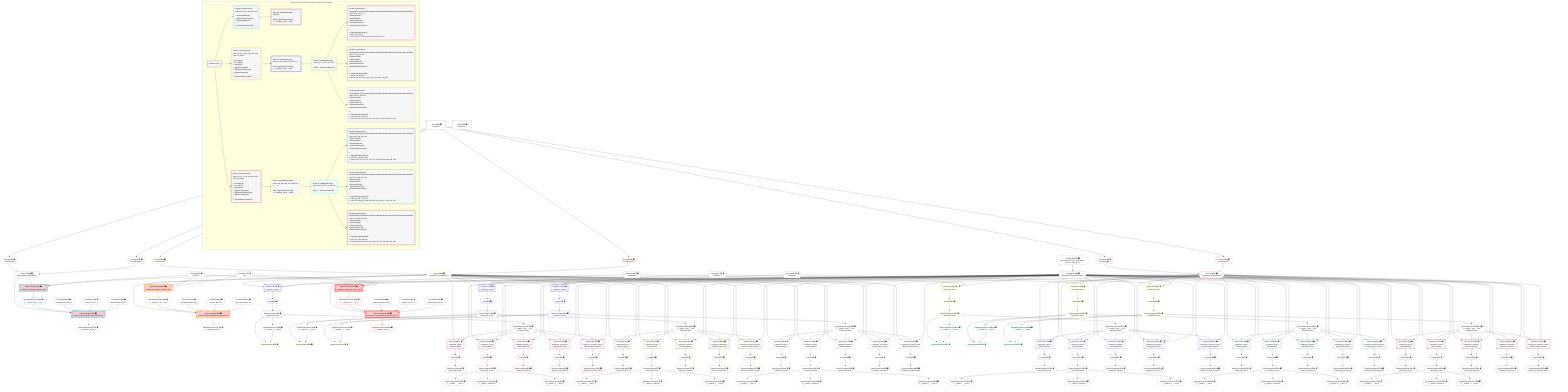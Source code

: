%%{init: {'themeVariables': { 'fontSize': '12px'}}}%%
graph TD
    classDef path fill:#eee,stroke:#000,color:#000
    classDef plan fill:#fff,stroke-width:1px,color:#000
    classDef itemplan fill:#fff,stroke-width:2px,color:#000
    classDef unbatchedplan fill:#dff,stroke-width:1px,color:#000
    classDef sideeffectplan fill:#fcc,stroke-width:2px,color:#000
    classDef bucket fill:#f6f6f6,color:#000,stroke-width:2px,text-align:left


    %% plan dependencies
    Object15{{"Object[15∈0] ➊<br />ᐸ{pgSettings,withPgClient}ᐳ"}}:::plan
    Access13{{"Access[13∈0] ➊<br />ᐸ2.pgSettingsᐳ"}}:::plan
    Access14{{"Access[14∈0] ➊<br />ᐸ2.withPgClientᐳ"}}:::plan
    Access13 & Access14 --> Object15
    __Value2["__Value[2∈0] ➊<br />ᐸcontextᐳ"]:::plan
    __Value2 --> Access13
    __Value2 --> Access14
    Lambda259{{"Lambda[259∈0] ➊<br />ᐸcalculateLimitAndOffsetSQLᐳ"}}:::plan
    Constant342{{"Constant[342∈0] ➊<br />ᐸ§{ cursorLower: null, cursorUpper: null, first: null, last: ᐳ"}}:::plan
    Constant342 --> Lambda259
    __Value4["__Value[4∈0] ➊<br />ᐸrootValueᐳ"]:::plan
    Constant10{{"Constant[10∈0] ➊<br />ᐸ'POST'ᐳ"}}:::plan
    Constant11{{"Constant[11∈0] ➊<br />ᐸ2ᐳ"}}:::plan
    Constant330{{"Constant[330∈0] ➊<br />ᐸ'My Relational Post 1'ᐳ"}}:::plan
    Constant331{{"Constant[331∈0] ➊<br />ᐸ'A post, innit? 1'ᐳ"}}:::plan
    Constant332{{"Constant[332∈0] ➊<br />ᐸ'Such a great post. 1'ᐳ"}}:::plan
    Constant333{{"Constant[333∈0] ➊<br />ᐸ'My Relational Post 2'ᐳ"}}:::plan
    Constant334{{"Constant[334∈0] ➊<br />ᐸ'A post, innit? 2'ᐳ"}}:::plan
    Constant335{{"Constant[335∈0] ➊<br />ᐸ'Such a great post. 2'ᐳ"}}:::plan
    Constant336{{"Constant[336∈0] ➊<br />ᐸ1000000ᐳ"}}:::plan
    Constant337{{"Constant[337∈0] ➊<br />ᐸ1000001ᐳ"}}:::plan
    Constant338{{"Constant[338∈0] ➊<br />ᐸ1000002ᐳ"}}:::plan
    Constant339{{"Constant[339∈0] ➊<br />ᐸ'My Relational Post 3'ᐳ"}}:::plan
    Constant340{{"Constant[340∈0] ➊<br />ᐸ'A post, innit? 3'ᐳ"}}:::plan
    Constant341{{"Constant[341∈0] ➊<br />ᐸ'Such a great post. 3'ᐳ"}}:::plan
    PgInsertSingle17[["PgInsertSingle[17∈1] ➊<br />ᐸrelational_posts(id,title,description,note)ᐳ"]]:::sideeffectplan
    PgClassExpression16{{"PgClassExpression[16∈1] ➊<br />ᐸ__relation...ems__.”id”ᐳ"}}:::plan
    Object15 & PgClassExpression16 & Constant330 & Constant331 & Constant332 --> PgInsertSingle17
    PgInsertSingle12[["PgInsertSingle[12∈1] ➊<br />ᐸrelational_items(type,author_id)ᐳ"]]:::sideeffectplan
    Object15 & Constant10 & Constant11 --> PgInsertSingle12
    PgInsertSingle12 --> PgClassExpression16
    PgClassExpression21{{"PgClassExpression[21∈1] ➊<br />ᐸ__relational_posts__ᐳ"}}:::plan
    PgInsertSingle17 --> PgClassExpression21
    PgInsertSingle33[["PgInsertSingle[33∈3] ➊<br />ᐸrelational_posts(id,title,description,note)ᐳ"]]:::sideeffectplan
    Object31{{"Object[31∈3] ➊<br />ᐸ{pgSettings,withPgClient}ᐳ"}}:::plan
    PgClassExpression32{{"PgClassExpression[32∈3] ➊<br />ᐸ__relation...ems__.”id”ᐳ"}}:::plan
    Object31 & PgClassExpression32 & Constant333 & Constant334 & Constant335 --> PgInsertSingle33
    PgInsertSingle28[["PgInsertSingle[28∈3] ➊<br />ᐸrelational_items(type,author_id)ᐳ"]]:::sideeffectplan
    Object31 & Constant10 & Constant11 --> PgInsertSingle28
    Access29{{"Access[29∈3] ➊<br />ᐸ2.pgSettingsᐳ"}}:::plan
    Access30{{"Access[30∈3] ➊<br />ᐸ2.withPgClientᐳ"}}:::plan
    Access29 & Access30 --> Object31
    __Value2 --> Access29
    __Value2 --> Access30
    PgInsertSingle28 --> PgClassExpression32
    PgClassExpression37{{"PgClassExpression[37∈3] ➊<br />ᐸ__relational_posts__ᐳ"}}:::plan
    PgInsertSingle33 --> PgClassExpression37
    PgSelect39[["PgSelect[39∈4] ➊<br />ᐸrelational_itemsᐳ"]]:::plan
    Object31 & Constant336 & Lambda259 --> PgSelect39
    PgSelect74[["PgSelect[74∈4] ➊<br />ᐸrelational_itemsᐳ"]]:::plan
    Object31 & Constant337 & Lambda259 --> PgSelect74
    PgSelect107[["PgSelect[107∈4] ➊<br />ᐸrelational_itemsᐳ"]]:::plan
    Object31 & Constant338 & Lambda259 --> PgSelect107
    First43{{"First[43∈4] ➊"}}:::plan
    PgSelect39 --> First43
    PgSelectSingle44{{"PgSelectSingle[44∈4] ➊<br />ᐸrelational_itemsᐳ"}}:::plan
    First43 --> PgSelectSingle44
    First76{{"First[76∈4] ➊"}}:::plan
    PgSelect74 --> First76
    PgSelectSingle77{{"PgSelectSingle[77∈4] ➊<br />ᐸrelational_itemsᐳ"}}:::plan
    First76 --> PgSelectSingle77
    First109{{"First[109∈4] ➊"}}:::plan
    PgSelect107 --> First109
    PgSelectSingle110{{"PgSelectSingle[110∈4] ➊<br />ᐸrelational_itemsᐳ"}}:::plan
    First109 --> PgSelectSingle110
    PgPolymorphic46{{"PgPolymorphic[46∈5] ➊"}}:::plan
    PgClassExpression45{{"PgClassExpression[45∈5] ➊<br />ᐸ__relation...s__.”type”ᐳ"}}:::plan
    PgSelectSingle44 & PgClassExpression45 --> PgPolymorphic46
    PgPolymorphic79{{"PgPolymorphic[79∈5] ➊"}}:::plan
    PgClassExpression78{{"PgClassExpression[78∈5] ➊<br />ᐸ__relation...s__.”type”ᐳ"}}:::plan
    PgSelectSingle77 & PgClassExpression78 --> PgPolymorphic79
    PgPolymorphic112{{"PgPolymorphic[112∈5] ➊"}}:::plan
    PgClassExpression111{{"PgClassExpression[111∈5] ➊<br />ᐸ__relation...s__.”type”ᐳ"}}:::plan
    PgSelectSingle110 & PgClassExpression111 --> PgPolymorphic112
    PgSelectSingle44 --> PgClassExpression45
    PgSelectSingle77 --> PgClassExpression78
    PgSelectSingle110 --> PgClassExpression111
    PgSelect48[["PgSelect[48∈6] ➊<br />ᐸrelational_topicsᐳ<br />ᐳRelationalTopic"]]:::plan
    PgClassExpression47{{"PgClassExpression[47∈6] ➊<br />ᐸ__relation...ems__.”id”ᐳ<br />ᐳRelationalTopic"}}:::plan
    Object31 & PgClassExpression47 & Lambda259 --> PgSelect48
    PgSelect54[["PgSelect[54∈6] ➊<br />ᐸrelational_postsᐳ<br />ᐳRelationalPost"]]:::plan
    Object31 & PgClassExpression47 & Lambda259 --> PgSelect54
    PgSelect61[["PgSelect[61∈6] ➊<br />ᐸrelational_dividersᐳ<br />ᐳRelationalDivider"]]:::plan
    Object31 & PgClassExpression47 & Lambda259 --> PgSelect61
    PgSelect65[["PgSelect[65∈6] ➊<br />ᐸrelational_checklistsᐳ<br />ᐳRelationalChecklist"]]:::plan
    Object31 & PgClassExpression47 & Lambda259 --> PgSelect65
    PgSelect69[["PgSelect[69∈6] ➊<br />ᐸrelational_checklist_itemsᐳ<br />ᐳRelationalChecklistItem"]]:::plan
    Object31 & PgClassExpression47 & Lambda259 --> PgSelect69
    PgSelectSingle44 --> PgClassExpression47
    First52{{"First[52∈6] ➊"}}:::plan
    PgSelect48 --> First52
    PgSelectSingle53{{"PgSelectSingle[53∈6] ➊<br />ᐸrelational_topicsᐳ"}}:::plan
    First52 --> PgSelectSingle53
    First56{{"First[56∈6] ➊"}}:::plan
    PgSelect54 --> First56
    PgSelectSingle57{{"PgSelectSingle[57∈6] ➊<br />ᐸrelational_postsᐳ"}}:::plan
    First56 --> PgSelectSingle57
    PgClassExpression58{{"PgClassExpression[58∈6] ➊<br />ᐸ__relation...__.”title”ᐳ"}}:::plan
    PgSelectSingle57 --> PgClassExpression58
    PgClassExpression59{{"PgClassExpression[59∈6] ➊<br />ᐸ__relation...scription”ᐳ"}}:::plan
    PgSelectSingle57 --> PgClassExpression59
    PgClassExpression60{{"PgClassExpression[60∈6] ➊<br />ᐸ__relation...s__.”note”ᐳ"}}:::plan
    PgSelectSingle57 --> PgClassExpression60
    First63{{"First[63∈6] ➊"}}:::plan
    PgSelect61 --> First63
    PgSelectSingle64{{"PgSelectSingle[64∈6] ➊<br />ᐸrelational_dividersᐳ"}}:::plan
    First63 --> PgSelectSingle64
    First67{{"First[67∈6] ➊"}}:::plan
    PgSelect65 --> First67
    PgSelectSingle68{{"PgSelectSingle[68∈6] ➊<br />ᐸrelational_checklistsᐳ"}}:::plan
    First67 --> PgSelectSingle68
    First71{{"First[71∈6] ➊"}}:::plan
    PgSelect69 --> First71
    PgSelectSingle72{{"PgSelectSingle[72∈6] ➊<br />ᐸrelational_checklist_itemsᐳ"}}:::plan
    First71 --> PgSelectSingle72
    PgSelect81[["PgSelect[81∈7] ➊<br />ᐸrelational_topicsᐳ<br />ᐳRelationalTopic"]]:::plan
    PgClassExpression80{{"PgClassExpression[80∈7] ➊<br />ᐸ__relation...ems__.”id”ᐳ<br />ᐳRelationalTopic"}}:::plan
    Object31 & PgClassExpression80 & Lambda259 --> PgSelect81
    PgSelect87[["PgSelect[87∈7] ➊<br />ᐸrelational_postsᐳ<br />ᐳRelationalPost"]]:::plan
    Object31 & PgClassExpression80 & Lambda259 --> PgSelect87
    PgSelect94[["PgSelect[94∈7] ➊<br />ᐸrelational_dividersᐳ<br />ᐳRelationalDivider"]]:::plan
    Object31 & PgClassExpression80 & Lambda259 --> PgSelect94
    PgSelect98[["PgSelect[98∈7] ➊<br />ᐸrelational_checklistsᐳ<br />ᐳRelationalChecklist"]]:::plan
    Object31 & PgClassExpression80 & Lambda259 --> PgSelect98
    PgSelect102[["PgSelect[102∈7] ➊<br />ᐸrelational_checklist_itemsᐳ<br />ᐳRelationalChecklistItem"]]:::plan
    Object31 & PgClassExpression80 & Lambda259 --> PgSelect102
    PgSelectSingle77 --> PgClassExpression80
    First85{{"First[85∈7] ➊"}}:::plan
    PgSelect81 --> First85
    PgSelectSingle86{{"PgSelectSingle[86∈7] ➊<br />ᐸrelational_topicsᐳ"}}:::plan
    First85 --> PgSelectSingle86
    First89{{"First[89∈7] ➊"}}:::plan
    PgSelect87 --> First89
    PgSelectSingle90{{"PgSelectSingle[90∈7] ➊<br />ᐸrelational_postsᐳ"}}:::plan
    First89 --> PgSelectSingle90
    PgClassExpression91{{"PgClassExpression[91∈7] ➊<br />ᐸ__relation...__.”title”ᐳ"}}:::plan
    PgSelectSingle90 --> PgClassExpression91
    PgClassExpression92{{"PgClassExpression[92∈7] ➊<br />ᐸ__relation...scription”ᐳ"}}:::plan
    PgSelectSingle90 --> PgClassExpression92
    PgClassExpression93{{"PgClassExpression[93∈7] ➊<br />ᐸ__relation...s__.”note”ᐳ"}}:::plan
    PgSelectSingle90 --> PgClassExpression93
    First96{{"First[96∈7] ➊"}}:::plan
    PgSelect94 --> First96
    PgSelectSingle97{{"PgSelectSingle[97∈7] ➊<br />ᐸrelational_dividersᐳ"}}:::plan
    First96 --> PgSelectSingle97
    First100{{"First[100∈7] ➊"}}:::plan
    PgSelect98 --> First100
    PgSelectSingle101{{"PgSelectSingle[101∈7] ➊<br />ᐸrelational_checklistsᐳ"}}:::plan
    First100 --> PgSelectSingle101
    First104{{"First[104∈7] ➊"}}:::plan
    PgSelect102 --> First104
    PgSelectSingle105{{"PgSelectSingle[105∈7] ➊<br />ᐸrelational_checklist_itemsᐳ"}}:::plan
    First104 --> PgSelectSingle105
    PgSelect114[["PgSelect[114∈8] ➊<br />ᐸrelational_topicsᐳ<br />ᐳRelationalTopic"]]:::plan
    PgClassExpression113{{"PgClassExpression[113∈8] ➊<br />ᐸ__relation...ems__.”id”ᐳ<br />ᐳRelationalTopic"}}:::plan
    Object31 & PgClassExpression113 & Lambda259 --> PgSelect114
    PgSelect120[["PgSelect[120∈8] ➊<br />ᐸrelational_postsᐳ<br />ᐳRelationalPost"]]:::plan
    Object31 & PgClassExpression113 & Lambda259 --> PgSelect120
    PgSelect127[["PgSelect[127∈8] ➊<br />ᐸrelational_dividersᐳ<br />ᐳRelationalDivider"]]:::plan
    Object31 & PgClassExpression113 & Lambda259 --> PgSelect127
    PgSelect131[["PgSelect[131∈8] ➊<br />ᐸrelational_checklistsᐳ<br />ᐳRelationalChecklist"]]:::plan
    Object31 & PgClassExpression113 & Lambda259 --> PgSelect131
    PgSelect135[["PgSelect[135∈8] ➊<br />ᐸrelational_checklist_itemsᐳ<br />ᐳRelationalChecklistItem"]]:::plan
    Object31 & PgClassExpression113 & Lambda259 --> PgSelect135
    PgSelectSingle110 --> PgClassExpression113
    First118{{"First[118∈8] ➊"}}:::plan
    PgSelect114 --> First118
    PgSelectSingle119{{"PgSelectSingle[119∈8] ➊<br />ᐸrelational_topicsᐳ"}}:::plan
    First118 --> PgSelectSingle119
    First122{{"First[122∈8] ➊"}}:::plan
    PgSelect120 --> First122
    PgSelectSingle123{{"PgSelectSingle[123∈8] ➊<br />ᐸrelational_postsᐳ"}}:::plan
    First122 --> PgSelectSingle123
    PgClassExpression124{{"PgClassExpression[124∈8] ➊<br />ᐸ__relation...__.”title”ᐳ"}}:::plan
    PgSelectSingle123 --> PgClassExpression124
    PgClassExpression125{{"PgClassExpression[125∈8] ➊<br />ᐸ__relation...scription”ᐳ"}}:::plan
    PgSelectSingle123 --> PgClassExpression125
    PgClassExpression126{{"PgClassExpression[126∈8] ➊<br />ᐸ__relation...s__.”note”ᐳ"}}:::plan
    PgSelectSingle123 --> PgClassExpression126
    First129{{"First[129∈8] ➊"}}:::plan
    PgSelect127 --> First129
    PgSelectSingle130{{"PgSelectSingle[130∈8] ➊<br />ᐸrelational_dividersᐳ"}}:::plan
    First129 --> PgSelectSingle130
    First133{{"First[133∈8] ➊"}}:::plan
    PgSelect131 --> First133
    PgSelectSingle134{{"PgSelectSingle[134∈8] ➊<br />ᐸrelational_checklistsᐳ"}}:::plan
    First133 --> PgSelectSingle134
    First137{{"First[137∈8] ➊"}}:::plan
    PgSelect135 --> First137
    PgSelectSingle138{{"PgSelectSingle[138∈8] ➊<br />ᐸrelational_checklist_itemsᐳ"}}:::plan
    First137 --> PgSelectSingle138
    PgInsertSingle150[["PgInsertSingle[150∈9] ➊<br />ᐸrelational_posts(id,title,description,note)ᐳ"]]:::sideeffectplan
    Object148{{"Object[148∈9] ➊<br />ᐸ{pgSettings,withPgClient}ᐳ"}}:::plan
    PgClassExpression149{{"PgClassExpression[149∈9] ➊<br />ᐸ__relation...ems__.”id”ᐳ"}}:::plan
    Object148 & PgClassExpression149 & Constant339 & Constant340 & Constant341 --> PgInsertSingle150
    PgInsertSingle145[["PgInsertSingle[145∈9] ➊<br />ᐸrelational_items(type,author_id)ᐳ"]]:::sideeffectplan
    Object148 & Constant10 & Constant11 --> PgInsertSingle145
    Access146{{"Access[146∈9] ➊<br />ᐸ2.pgSettingsᐳ"}}:::plan
    Access147{{"Access[147∈9] ➊<br />ᐸ2.withPgClientᐳ"}}:::plan
    Access146 & Access147 --> Object148
    __Value2 --> Access146
    __Value2 --> Access147
    PgInsertSingle145 --> PgClassExpression149
    PgClassExpression154{{"PgClassExpression[154∈9] ➊<br />ᐸ__relational_posts__ᐳ"}}:::plan
    PgInsertSingle150 --> PgClassExpression154
    PgSelect156[["PgSelect[156∈10] ➊<br />ᐸrelational_itemsᐳ"]]:::plan
    Object148 & Constant336 & Lambda259 --> PgSelect156
    PgSelect191[["PgSelect[191∈10] ➊<br />ᐸrelational_itemsᐳ"]]:::plan
    Object148 & Constant337 & Lambda259 --> PgSelect191
    PgSelect224[["PgSelect[224∈10] ➊<br />ᐸrelational_itemsᐳ"]]:::plan
    Object148 & Constant338 & Lambda259 --> PgSelect224
    First160{{"First[160∈10] ➊"}}:::plan
    PgSelect156 --> First160
    PgSelectSingle161{{"PgSelectSingle[161∈10] ➊<br />ᐸrelational_itemsᐳ"}}:::plan
    First160 --> PgSelectSingle161
    First193{{"First[193∈10] ➊"}}:::plan
    PgSelect191 --> First193
    PgSelectSingle194{{"PgSelectSingle[194∈10] ➊<br />ᐸrelational_itemsᐳ"}}:::plan
    First193 --> PgSelectSingle194
    First226{{"First[226∈10] ➊"}}:::plan
    PgSelect224 --> First226
    PgSelectSingle227{{"PgSelectSingle[227∈10] ➊<br />ᐸrelational_itemsᐳ"}}:::plan
    First226 --> PgSelectSingle227
    PgPolymorphic163{{"PgPolymorphic[163∈11] ➊"}}:::plan
    PgClassExpression162{{"PgClassExpression[162∈11] ➊<br />ᐸ__relation...s__.”type”ᐳ"}}:::plan
    PgSelectSingle161 & PgClassExpression162 --> PgPolymorphic163
    PgPolymorphic196{{"PgPolymorphic[196∈11] ➊"}}:::plan
    PgClassExpression195{{"PgClassExpression[195∈11] ➊<br />ᐸ__relation...s__.”type”ᐳ"}}:::plan
    PgSelectSingle194 & PgClassExpression195 --> PgPolymorphic196
    PgPolymorphic229{{"PgPolymorphic[229∈11] ➊"}}:::plan
    PgClassExpression228{{"PgClassExpression[228∈11] ➊<br />ᐸ__relation...s__.”type”ᐳ"}}:::plan
    PgSelectSingle227 & PgClassExpression228 --> PgPolymorphic229
    PgSelectSingle161 --> PgClassExpression162
    PgSelectSingle194 --> PgClassExpression195
    PgSelectSingle227 --> PgClassExpression228
    PgSelect165[["PgSelect[165∈12] ➊<br />ᐸrelational_topicsᐳ<br />ᐳRelationalTopic"]]:::plan
    PgClassExpression164{{"PgClassExpression[164∈12] ➊<br />ᐸ__relation...ems__.”id”ᐳ<br />ᐳRelationalTopic"}}:::plan
    Object148 & PgClassExpression164 & Lambda259 --> PgSelect165
    PgSelect171[["PgSelect[171∈12] ➊<br />ᐸrelational_postsᐳ<br />ᐳRelationalPost"]]:::plan
    Object148 & PgClassExpression164 & Lambda259 --> PgSelect171
    PgSelect178[["PgSelect[178∈12] ➊<br />ᐸrelational_dividersᐳ<br />ᐳRelationalDivider"]]:::plan
    Object148 & PgClassExpression164 & Lambda259 --> PgSelect178
    PgSelect182[["PgSelect[182∈12] ➊<br />ᐸrelational_checklistsᐳ<br />ᐳRelationalChecklist"]]:::plan
    Object148 & PgClassExpression164 & Lambda259 --> PgSelect182
    PgSelect186[["PgSelect[186∈12] ➊<br />ᐸrelational_checklist_itemsᐳ<br />ᐳRelationalChecklistItem"]]:::plan
    Object148 & PgClassExpression164 & Lambda259 --> PgSelect186
    PgSelectSingle161 --> PgClassExpression164
    First169{{"First[169∈12] ➊"}}:::plan
    PgSelect165 --> First169
    PgSelectSingle170{{"PgSelectSingle[170∈12] ➊<br />ᐸrelational_topicsᐳ"}}:::plan
    First169 --> PgSelectSingle170
    First173{{"First[173∈12] ➊"}}:::plan
    PgSelect171 --> First173
    PgSelectSingle174{{"PgSelectSingle[174∈12] ➊<br />ᐸrelational_postsᐳ"}}:::plan
    First173 --> PgSelectSingle174
    PgClassExpression175{{"PgClassExpression[175∈12] ➊<br />ᐸ__relation...__.”title”ᐳ"}}:::plan
    PgSelectSingle174 --> PgClassExpression175
    PgClassExpression176{{"PgClassExpression[176∈12] ➊<br />ᐸ__relation...scription”ᐳ"}}:::plan
    PgSelectSingle174 --> PgClassExpression176
    PgClassExpression177{{"PgClassExpression[177∈12] ➊<br />ᐸ__relation...s__.”note”ᐳ"}}:::plan
    PgSelectSingle174 --> PgClassExpression177
    First180{{"First[180∈12] ➊"}}:::plan
    PgSelect178 --> First180
    PgSelectSingle181{{"PgSelectSingle[181∈12] ➊<br />ᐸrelational_dividersᐳ"}}:::plan
    First180 --> PgSelectSingle181
    First184{{"First[184∈12] ➊"}}:::plan
    PgSelect182 --> First184
    PgSelectSingle185{{"PgSelectSingle[185∈12] ➊<br />ᐸrelational_checklistsᐳ"}}:::plan
    First184 --> PgSelectSingle185
    First188{{"First[188∈12] ➊"}}:::plan
    PgSelect186 --> First188
    PgSelectSingle189{{"PgSelectSingle[189∈12] ➊<br />ᐸrelational_checklist_itemsᐳ"}}:::plan
    First188 --> PgSelectSingle189
    PgSelect198[["PgSelect[198∈13] ➊<br />ᐸrelational_topicsᐳ<br />ᐳRelationalTopic"]]:::plan
    PgClassExpression197{{"PgClassExpression[197∈13] ➊<br />ᐸ__relation...ems__.”id”ᐳ<br />ᐳRelationalTopic"}}:::plan
    Object148 & PgClassExpression197 & Lambda259 --> PgSelect198
    PgSelect204[["PgSelect[204∈13] ➊<br />ᐸrelational_postsᐳ<br />ᐳRelationalPost"]]:::plan
    Object148 & PgClassExpression197 & Lambda259 --> PgSelect204
    PgSelect211[["PgSelect[211∈13] ➊<br />ᐸrelational_dividersᐳ<br />ᐳRelationalDivider"]]:::plan
    Object148 & PgClassExpression197 & Lambda259 --> PgSelect211
    PgSelect215[["PgSelect[215∈13] ➊<br />ᐸrelational_checklistsᐳ<br />ᐳRelationalChecklist"]]:::plan
    Object148 & PgClassExpression197 & Lambda259 --> PgSelect215
    PgSelect219[["PgSelect[219∈13] ➊<br />ᐸrelational_checklist_itemsᐳ<br />ᐳRelationalChecklistItem"]]:::plan
    Object148 & PgClassExpression197 & Lambda259 --> PgSelect219
    PgSelectSingle194 --> PgClassExpression197
    First202{{"First[202∈13] ➊"}}:::plan
    PgSelect198 --> First202
    PgSelectSingle203{{"PgSelectSingle[203∈13] ➊<br />ᐸrelational_topicsᐳ"}}:::plan
    First202 --> PgSelectSingle203
    First206{{"First[206∈13] ➊"}}:::plan
    PgSelect204 --> First206
    PgSelectSingle207{{"PgSelectSingle[207∈13] ➊<br />ᐸrelational_postsᐳ"}}:::plan
    First206 --> PgSelectSingle207
    PgClassExpression208{{"PgClassExpression[208∈13] ➊<br />ᐸ__relation...__.”title”ᐳ"}}:::plan
    PgSelectSingle207 --> PgClassExpression208
    PgClassExpression209{{"PgClassExpression[209∈13] ➊<br />ᐸ__relation...scription”ᐳ"}}:::plan
    PgSelectSingle207 --> PgClassExpression209
    PgClassExpression210{{"PgClassExpression[210∈13] ➊<br />ᐸ__relation...s__.”note”ᐳ"}}:::plan
    PgSelectSingle207 --> PgClassExpression210
    First213{{"First[213∈13] ➊"}}:::plan
    PgSelect211 --> First213
    PgSelectSingle214{{"PgSelectSingle[214∈13] ➊<br />ᐸrelational_dividersᐳ"}}:::plan
    First213 --> PgSelectSingle214
    First217{{"First[217∈13] ➊"}}:::plan
    PgSelect215 --> First217
    PgSelectSingle218{{"PgSelectSingle[218∈13] ➊<br />ᐸrelational_checklistsᐳ"}}:::plan
    First217 --> PgSelectSingle218
    First221{{"First[221∈13] ➊"}}:::plan
    PgSelect219 --> First221
    PgSelectSingle222{{"PgSelectSingle[222∈13] ➊<br />ᐸrelational_checklist_itemsᐳ"}}:::plan
    First221 --> PgSelectSingle222
    PgSelect231[["PgSelect[231∈14] ➊<br />ᐸrelational_topicsᐳ<br />ᐳRelationalTopic"]]:::plan
    PgClassExpression230{{"PgClassExpression[230∈14] ➊<br />ᐸ__relation...ems__.”id”ᐳ<br />ᐳRelationalTopic"}}:::plan
    Object148 & PgClassExpression230 & Lambda259 --> PgSelect231
    PgSelect237[["PgSelect[237∈14] ➊<br />ᐸrelational_postsᐳ<br />ᐳRelationalPost"]]:::plan
    Object148 & PgClassExpression230 & Lambda259 --> PgSelect237
    PgSelect244[["PgSelect[244∈14] ➊<br />ᐸrelational_dividersᐳ<br />ᐳRelationalDivider"]]:::plan
    Object148 & PgClassExpression230 & Lambda259 --> PgSelect244
    PgSelect248[["PgSelect[248∈14] ➊<br />ᐸrelational_checklistsᐳ<br />ᐳRelationalChecklist"]]:::plan
    Object148 & PgClassExpression230 & Lambda259 --> PgSelect248
    PgSelect252[["PgSelect[252∈14] ➊<br />ᐸrelational_checklist_itemsᐳ<br />ᐳRelationalChecklistItem"]]:::plan
    Object148 & PgClassExpression230 & Lambda259 --> PgSelect252
    PgSelectSingle227 --> PgClassExpression230
    First235{{"First[235∈14] ➊"}}:::plan
    PgSelect231 --> First235
    PgSelectSingle236{{"PgSelectSingle[236∈14] ➊<br />ᐸrelational_topicsᐳ"}}:::plan
    First235 --> PgSelectSingle236
    First239{{"First[239∈14] ➊"}}:::plan
    PgSelect237 --> First239
    PgSelectSingle240{{"PgSelectSingle[240∈14] ➊<br />ᐸrelational_postsᐳ"}}:::plan
    First239 --> PgSelectSingle240
    PgClassExpression241{{"PgClassExpression[241∈14] ➊<br />ᐸ__relation...__.”title”ᐳ"}}:::plan
    PgSelectSingle240 --> PgClassExpression241
    PgClassExpression242{{"PgClassExpression[242∈14] ➊<br />ᐸ__relation...scription”ᐳ"}}:::plan
    PgSelectSingle240 --> PgClassExpression242
    PgClassExpression243{{"PgClassExpression[243∈14] ➊<br />ᐸ__relation...s__.”note”ᐳ"}}:::plan
    PgSelectSingle240 --> PgClassExpression243
    First246{{"First[246∈14] ➊"}}:::plan
    PgSelect244 --> First246
    PgSelectSingle247{{"PgSelectSingle[247∈14] ➊<br />ᐸrelational_dividersᐳ"}}:::plan
    First246 --> PgSelectSingle247
    First250{{"First[250∈14] ➊"}}:::plan
    PgSelect248 --> First250
    PgSelectSingle251{{"PgSelectSingle[251∈14] ➊<br />ᐸrelational_checklistsᐳ"}}:::plan
    First250 --> PgSelectSingle251
    First254{{"First[254∈14] ➊"}}:::plan
    PgSelect252 --> First254
    PgSelectSingle255{{"PgSelectSingle[255∈14] ➊<br />ᐸrelational_checklist_itemsᐳ"}}:::plan
    First254 --> PgSelectSingle255

    %% define steps

    subgraph "Buckets for mutations/basics/create-relational-post-no-query"
    Bucket0("Bucket 0 (root)"):::bucket
    classDef bucket0 stroke:#696969
    class Bucket0,__Value2,__Value4,Constant10,Constant11,Access13,Access14,Object15,Lambda259,Constant330,Constant331,Constant332,Constant333,Constant334,Constant335,Constant336,Constant337,Constant338,Constant339,Constant340,Constant341,Constant342 bucket0
    Bucket1("Bucket 1 (mutationField)<br />Deps: 15, 10, 11, 330, 331, 332<br /><br />1: PgInsertSingle[12]<br />2: PgClassExpression[16]<br />3: PgInsertSingle[17]<br />4: <br />ᐳ: PgClassExpression[21]"):::bucket
    classDef bucket1 stroke:#00bfff
    class Bucket1,PgInsertSingle12,PgClassExpression16,PgInsertSingle17,PgClassExpression21 bucket1
    Bucket2("Bucket 2 (nullableBoundary)<br />Deps: 21<br /><br />ROOT PgClassExpression{1}ᐸ__relational_posts__ᐳ[21]"):::bucket
    classDef bucket2 stroke:#7f007f
    class Bucket2 bucket2
    Bucket3("Bucket 3 (mutationField)<br />Deps: 10, 11, 2, 333, 334, 335, 336, 259, 337, 338, 4<br /><br />1: Access[29]<br />2: Access[30]<br />3: Object[31]<br />4: PgInsertSingle[28]<br />5: PgClassExpression[32]<br />6: PgInsertSingle[33]<br />7: <br />ᐳ: PgClassExpression[37]"):::bucket
    classDef bucket3 stroke:#ffa500
    class Bucket3,PgInsertSingle28,Access29,Access30,Object31,PgClassExpression32,PgInsertSingle33,PgClassExpression37 bucket3
    Bucket4("Bucket 4 (nullableBoundary)<br />Deps: 31, 336, 259, 337, 338, 37, 4<br /><br />ROOT PgClassExpression{3}ᐸ__relational_posts__ᐳ[37]"):::bucket
    classDef bucket4 stroke:#0000ff
    class Bucket4,PgSelect39,First43,PgSelectSingle44,PgSelect74,First76,PgSelectSingle77,PgSelect107,First109,PgSelectSingle110 bucket4
    Bucket5("Bucket 5 (nullableBoundary)<br />Deps: 44, 77, 110, 4, 31, 259<br /><br />ROOT __ValueᐸrootValueᐳ[4]"):::bucket
    classDef bucket5 stroke:#7fff00
    class Bucket5,PgClassExpression45,PgPolymorphic46,PgClassExpression78,PgPolymorphic79,PgClassExpression111,PgPolymorphic112 bucket5
    Bucket6("Bucket 6 (polymorphic)<br />RelationalTopic,RelationalPost,RelationalDivider,RelationalChecklist,RelationalChecklistItem<br />Deps: 44, 31, 259, 46<br />ᐳRelationalTopic<br />ᐳRelationalPost<br />ᐳRelationalDivider<br />ᐳRelationalChecklist<br />ᐳRelationalChecklistItem<br /><br />1: <br />ᐳ: PgClassExpression[47]<br />2: 48, 54, 61, 65, 69<br />ᐳ: 52, 53, 56, 57, 58, 59, 60, 63, 64, 67, 68, 71, 72"):::bucket
    classDef bucket6 stroke:#ff1493
    class Bucket6,PgClassExpression47,PgSelect48,First52,PgSelectSingle53,PgSelect54,First56,PgSelectSingle57,PgClassExpression58,PgClassExpression59,PgClassExpression60,PgSelect61,First63,PgSelectSingle64,PgSelect65,First67,PgSelectSingle68,PgSelect69,First71,PgSelectSingle72 bucket6
    Bucket7("Bucket 7 (polymorphic)<br />RelationalTopic,RelationalPost,RelationalDivider,RelationalChecklist,RelationalChecklistItem<br />Deps: 77, 31, 259, 79<br />ᐳRelationalTopic<br />ᐳRelationalPost<br />ᐳRelationalDivider<br />ᐳRelationalChecklist<br />ᐳRelationalChecklistItem<br /><br />1: <br />ᐳ: PgClassExpression[80]<br />2: 81, 87, 94, 98, 102<br />ᐳ: 85, 86, 89, 90, 91, 92, 93, 96, 97, 100, 101, 104, 105"):::bucket
    classDef bucket7 stroke:#808000
    class Bucket7,PgClassExpression80,PgSelect81,First85,PgSelectSingle86,PgSelect87,First89,PgSelectSingle90,PgClassExpression91,PgClassExpression92,PgClassExpression93,PgSelect94,First96,PgSelectSingle97,PgSelect98,First100,PgSelectSingle101,PgSelect102,First104,PgSelectSingle105 bucket7
    Bucket8("Bucket 8 (polymorphic)<br />RelationalTopic,RelationalPost,RelationalDivider,RelationalChecklist,RelationalChecklistItem<br />Deps: 110, 31, 259, 112<br />ᐳRelationalTopic<br />ᐳRelationalPost<br />ᐳRelationalDivider<br />ᐳRelationalChecklist<br />ᐳRelationalChecklistItem<br /><br />1: <br />ᐳ: PgClassExpression[113]<br />2: 114, 120, 127, 131, 135<br />ᐳ: 118, 119, 122, 123, 124, 125, 126, 129, 130, 133, 134, 137, 138"):::bucket
    classDef bucket8 stroke:#dda0dd
    class Bucket8,PgClassExpression113,PgSelect114,First118,PgSelectSingle119,PgSelect120,First122,PgSelectSingle123,PgClassExpression124,PgClassExpression125,PgClassExpression126,PgSelect127,First129,PgSelectSingle130,PgSelect131,First133,PgSelectSingle134,PgSelect135,First137,PgSelectSingle138 bucket8
    Bucket9("Bucket 9 (mutationField)<br />Deps: 10, 11, 2, 339, 340, 341, 336, 259, 337, 338, 4<br /><br />1: Access[146]<br />2: Access[147]<br />3: Object[148]<br />4: PgInsertSingle[145]<br />5: PgClassExpression[149]<br />6: PgInsertSingle[150]<br />7: <br />ᐳ: PgClassExpression[154]"):::bucket
    classDef bucket9 stroke:#ff0000
    class Bucket9,PgInsertSingle145,Access146,Access147,Object148,PgClassExpression149,PgInsertSingle150,PgClassExpression154 bucket9
    Bucket10("Bucket 10 (nullableBoundary)<br />Deps: 148, 336, 259, 337, 338, 154, 4<br /><br />ROOT PgClassExpression{9}ᐸ__relational_posts__ᐳ[154]"):::bucket
    classDef bucket10 stroke:#ffff00
    class Bucket10,PgSelect156,First160,PgSelectSingle161,PgSelect191,First193,PgSelectSingle194,PgSelect224,First226,PgSelectSingle227 bucket10
    Bucket11("Bucket 11 (nullableBoundary)<br />Deps: 161, 194, 227, 4, 148, 259<br /><br />ROOT __ValueᐸrootValueᐳ[4]"):::bucket
    classDef bucket11 stroke:#00ffff
    class Bucket11,PgClassExpression162,PgPolymorphic163,PgClassExpression195,PgPolymorphic196,PgClassExpression228,PgPolymorphic229 bucket11
    Bucket12("Bucket 12 (polymorphic)<br />RelationalTopic,RelationalPost,RelationalDivider,RelationalChecklist,RelationalChecklistItem<br />Deps: 161, 148, 259, 163<br />ᐳRelationalTopic<br />ᐳRelationalPost<br />ᐳRelationalDivider<br />ᐳRelationalChecklist<br />ᐳRelationalChecklistItem<br /><br />1: <br />ᐳ: PgClassExpression[164]<br />2: 165, 171, 178, 182, 186<br />ᐳ: 169, 170, 173, 174, 175, 176, 177, 180, 181, 184, 185, 188, 189"):::bucket
    classDef bucket12 stroke:#4169e1
    class Bucket12,PgClassExpression164,PgSelect165,First169,PgSelectSingle170,PgSelect171,First173,PgSelectSingle174,PgClassExpression175,PgClassExpression176,PgClassExpression177,PgSelect178,First180,PgSelectSingle181,PgSelect182,First184,PgSelectSingle185,PgSelect186,First188,PgSelectSingle189 bucket12
    Bucket13("Bucket 13 (polymorphic)<br />RelationalTopic,RelationalPost,RelationalDivider,RelationalChecklist,RelationalChecklistItem<br />Deps: 194, 148, 259, 196<br />ᐳRelationalTopic<br />ᐳRelationalPost<br />ᐳRelationalDivider<br />ᐳRelationalChecklist<br />ᐳRelationalChecklistItem<br /><br />1: <br />ᐳ: PgClassExpression[197]<br />2: 198, 204, 211, 215, 219<br />ᐳ: 202, 203, 206, 207, 208, 209, 210, 213, 214, 217, 218, 221, 222"):::bucket
    classDef bucket13 stroke:#3cb371
    class Bucket13,PgClassExpression197,PgSelect198,First202,PgSelectSingle203,PgSelect204,First206,PgSelectSingle207,PgClassExpression208,PgClassExpression209,PgClassExpression210,PgSelect211,First213,PgSelectSingle214,PgSelect215,First217,PgSelectSingle218,PgSelect219,First221,PgSelectSingle222 bucket13
    Bucket14("Bucket 14 (polymorphic)<br />RelationalTopic,RelationalPost,RelationalDivider,RelationalChecklist,RelationalChecklistItem<br />Deps: 227, 148, 259, 229<br />ᐳRelationalTopic<br />ᐳRelationalPost<br />ᐳRelationalDivider<br />ᐳRelationalChecklist<br />ᐳRelationalChecklistItem<br /><br />1: <br />ᐳ: PgClassExpression[230]<br />2: 231, 237, 244, 248, 252<br />ᐳ: 235, 236, 239, 240, 241, 242, 243, 246, 247, 250, 251, 254, 255"):::bucket
    classDef bucket14 stroke:#a52a2a
    class Bucket14,PgClassExpression230,PgSelect231,First235,PgSelectSingle236,PgSelect237,First239,PgSelectSingle240,PgClassExpression241,PgClassExpression242,PgClassExpression243,PgSelect244,First246,PgSelectSingle247,PgSelect248,First250,PgSelectSingle251,PgSelect252,First254,PgSelectSingle255 bucket14
    Bucket0 --> Bucket1 & Bucket3 & Bucket9
    Bucket1 --> Bucket2
    Bucket3 --> Bucket4
    Bucket4 --> Bucket5
    Bucket5 --> Bucket6 & Bucket7 & Bucket8
    Bucket9 --> Bucket10
    Bucket10 --> Bucket11
    Bucket11 --> Bucket12 & Bucket13 & Bucket14
    end